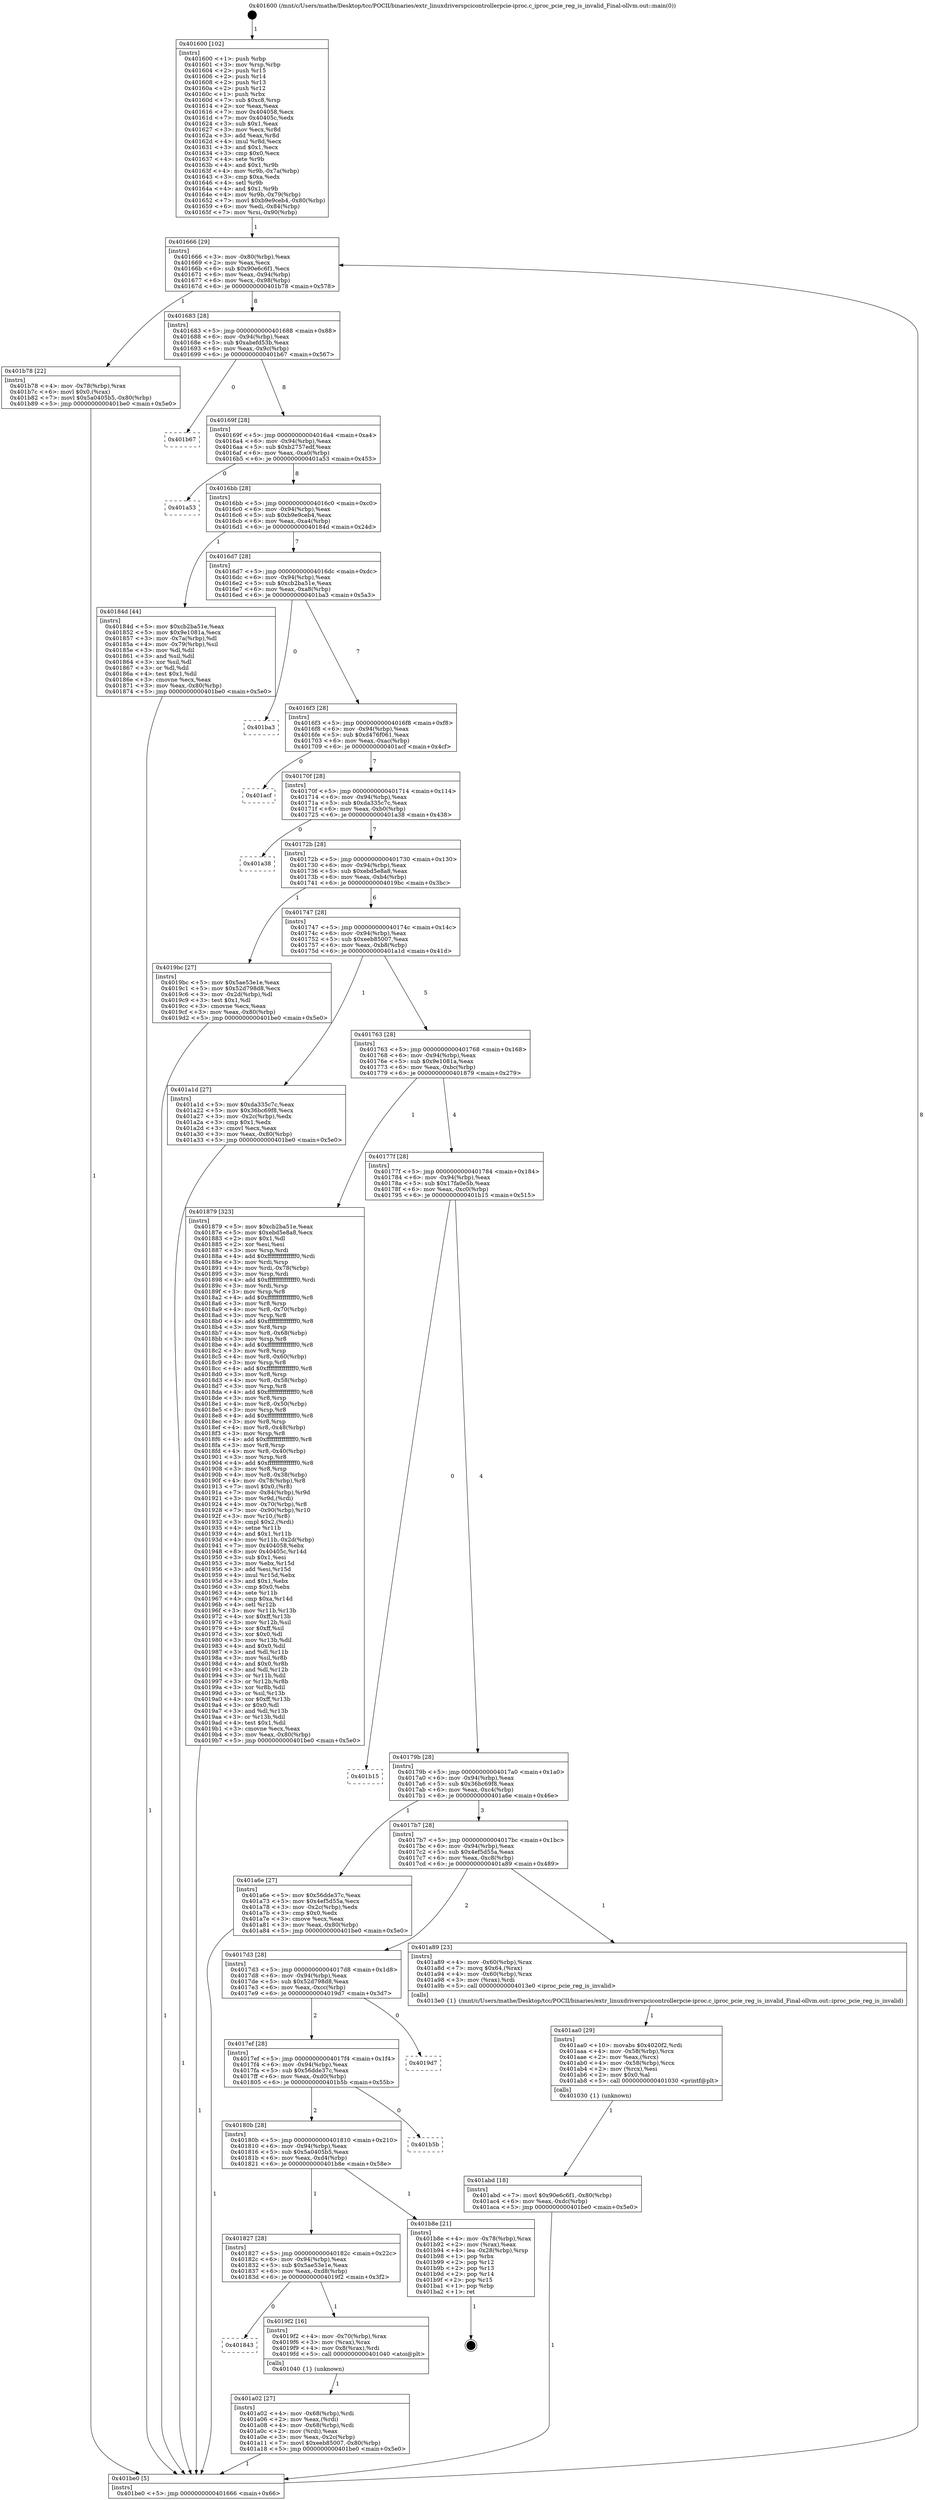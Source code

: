 digraph "0x401600" {
  label = "0x401600 (/mnt/c/Users/mathe/Desktop/tcc/POCII/binaries/extr_linuxdriverspcicontrollerpcie-iproc.c_iproc_pcie_reg_is_invalid_Final-ollvm.out::main(0))"
  labelloc = "t"
  node[shape=record]

  Entry [label="",width=0.3,height=0.3,shape=circle,fillcolor=black,style=filled]
  "0x401666" [label="{
     0x401666 [29]\l
     | [instrs]\l
     &nbsp;&nbsp;0x401666 \<+3\>: mov -0x80(%rbp),%eax\l
     &nbsp;&nbsp;0x401669 \<+2\>: mov %eax,%ecx\l
     &nbsp;&nbsp;0x40166b \<+6\>: sub $0x90e6c6f1,%ecx\l
     &nbsp;&nbsp;0x401671 \<+6\>: mov %eax,-0x94(%rbp)\l
     &nbsp;&nbsp;0x401677 \<+6\>: mov %ecx,-0x98(%rbp)\l
     &nbsp;&nbsp;0x40167d \<+6\>: je 0000000000401b78 \<main+0x578\>\l
  }"]
  "0x401b78" [label="{
     0x401b78 [22]\l
     | [instrs]\l
     &nbsp;&nbsp;0x401b78 \<+4\>: mov -0x78(%rbp),%rax\l
     &nbsp;&nbsp;0x401b7c \<+6\>: movl $0x0,(%rax)\l
     &nbsp;&nbsp;0x401b82 \<+7\>: movl $0x5a0405b5,-0x80(%rbp)\l
     &nbsp;&nbsp;0x401b89 \<+5\>: jmp 0000000000401be0 \<main+0x5e0\>\l
  }"]
  "0x401683" [label="{
     0x401683 [28]\l
     | [instrs]\l
     &nbsp;&nbsp;0x401683 \<+5\>: jmp 0000000000401688 \<main+0x88\>\l
     &nbsp;&nbsp;0x401688 \<+6\>: mov -0x94(%rbp),%eax\l
     &nbsp;&nbsp;0x40168e \<+5\>: sub $0xabefd53b,%eax\l
     &nbsp;&nbsp;0x401693 \<+6\>: mov %eax,-0x9c(%rbp)\l
     &nbsp;&nbsp;0x401699 \<+6\>: je 0000000000401b67 \<main+0x567\>\l
  }"]
  Exit [label="",width=0.3,height=0.3,shape=circle,fillcolor=black,style=filled,peripheries=2]
  "0x401b67" [label="{
     0x401b67\l
  }", style=dashed]
  "0x40169f" [label="{
     0x40169f [28]\l
     | [instrs]\l
     &nbsp;&nbsp;0x40169f \<+5\>: jmp 00000000004016a4 \<main+0xa4\>\l
     &nbsp;&nbsp;0x4016a4 \<+6\>: mov -0x94(%rbp),%eax\l
     &nbsp;&nbsp;0x4016aa \<+5\>: sub $0xb2757edf,%eax\l
     &nbsp;&nbsp;0x4016af \<+6\>: mov %eax,-0xa0(%rbp)\l
     &nbsp;&nbsp;0x4016b5 \<+6\>: je 0000000000401a53 \<main+0x453\>\l
  }"]
  "0x401abd" [label="{
     0x401abd [18]\l
     | [instrs]\l
     &nbsp;&nbsp;0x401abd \<+7\>: movl $0x90e6c6f1,-0x80(%rbp)\l
     &nbsp;&nbsp;0x401ac4 \<+6\>: mov %eax,-0xdc(%rbp)\l
     &nbsp;&nbsp;0x401aca \<+5\>: jmp 0000000000401be0 \<main+0x5e0\>\l
  }"]
  "0x401a53" [label="{
     0x401a53\l
  }", style=dashed]
  "0x4016bb" [label="{
     0x4016bb [28]\l
     | [instrs]\l
     &nbsp;&nbsp;0x4016bb \<+5\>: jmp 00000000004016c0 \<main+0xc0\>\l
     &nbsp;&nbsp;0x4016c0 \<+6\>: mov -0x94(%rbp),%eax\l
     &nbsp;&nbsp;0x4016c6 \<+5\>: sub $0xb9e9ceb4,%eax\l
     &nbsp;&nbsp;0x4016cb \<+6\>: mov %eax,-0xa4(%rbp)\l
     &nbsp;&nbsp;0x4016d1 \<+6\>: je 000000000040184d \<main+0x24d\>\l
  }"]
  "0x401aa0" [label="{
     0x401aa0 [29]\l
     | [instrs]\l
     &nbsp;&nbsp;0x401aa0 \<+10\>: movabs $0x4020f2,%rdi\l
     &nbsp;&nbsp;0x401aaa \<+4\>: mov -0x58(%rbp),%rcx\l
     &nbsp;&nbsp;0x401aae \<+2\>: mov %eax,(%rcx)\l
     &nbsp;&nbsp;0x401ab0 \<+4\>: mov -0x58(%rbp),%rcx\l
     &nbsp;&nbsp;0x401ab4 \<+2\>: mov (%rcx),%esi\l
     &nbsp;&nbsp;0x401ab6 \<+2\>: mov $0x0,%al\l
     &nbsp;&nbsp;0x401ab8 \<+5\>: call 0000000000401030 \<printf@plt\>\l
     | [calls]\l
     &nbsp;&nbsp;0x401030 \{1\} (unknown)\l
  }"]
  "0x40184d" [label="{
     0x40184d [44]\l
     | [instrs]\l
     &nbsp;&nbsp;0x40184d \<+5\>: mov $0xcb2ba51e,%eax\l
     &nbsp;&nbsp;0x401852 \<+5\>: mov $0x9e1081a,%ecx\l
     &nbsp;&nbsp;0x401857 \<+3\>: mov -0x7a(%rbp),%dl\l
     &nbsp;&nbsp;0x40185a \<+4\>: mov -0x79(%rbp),%sil\l
     &nbsp;&nbsp;0x40185e \<+3\>: mov %dl,%dil\l
     &nbsp;&nbsp;0x401861 \<+3\>: and %sil,%dil\l
     &nbsp;&nbsp;0x401864 \<+3\>: xor %sil,%dl\l
     &nbsp;&nbsp;0x401867 \<+3\>: or %dl,%dil\l
     &nbsp;&nbsp;0x40186a \<+4\>: test $0x1,%dil\l
     &nbsp;&nbsp;0x40186e \<+3\>: cmovne %ecx,%eax\l
     &nbsp;&nbsp;0x401871 \<+3\>: mov %eax,-0x80(%rbp)\l
     &nbsp;&nbsp;0x401874 \<+5\>: jmp 0000000000401be0 \<main+0x5e0\>\l
  }"]
  "0x4016d7" [label="{
     0x4016d7 [28]\l
     | [instrs]\l
     &nbsp;&nbsp;0x4016d7 \<+5\>: jmp 00000000004016dc \<main+0xdc\>\l
     &nbsp;&nbsp;0x4016dc \<+6\>: mov -0x94(%rbp),%eax\l
     &nbsp;&nbsp;0x4016e2 \<+5\>: sub $0xcb2ba51e,%eax\l
     &nbsp;&nbsp;0x4016e7 \<+6\>: mov %eax,-0xa8(%rbp)\l
     &nbsp;&nbsp;0x4016ed \<+6\>: je 0000000000401ba3 \<main+0x5a3\>\l
  }"]
  "0x401be0" [label="{
     0x401be0 [5]\l
     | [instrs]\l
     &nbsp;&nbsp;0x401be0 \<+5\>: jmp 0000000000401666 \<main+0x66\>\l
  }"]
  "0x401600" [label="{
     0x401600 [102]\l
     | [instrs]\l
     &nbsp;&nbsp;0x401600 \<+1\>: push %rbp\l
     &nbsp;&nbsp;0x401601 \<+3\>: mov %rsp,%rbp\l
     &nbsp;&nbsp;0x401604 \<+2\>: push %r15\l
     &nbsp;&nbsp;0x401606 \<+2\>: push %r14\l
     &nbsp;&nbsp;0x401608 \<+2\>: push %r13\l
     &nbsp;&nbsp;0x40160a \<+2\>: push %r12\l
     &nbsp;&nbsp;0x40160c \<+1\>: push %rbx\l
     &nbsp;&nbsp;0x40160d \<+7\>: sub $0xc8,%rsp\l
     &nbsp;&nbsp;0x401614 \<+2\>: xor %eax,%eax\l
     &nbsp;&nbsp;0x401616 \<+7\>: mov 0x404058,%ecx\l
     &nbsp;&nbsp;0x40161d \<+7\>: mov 0x40405c,%edx\l
     &nbsp;&nbsp;0x401624 \<+3\>: sub $0x1,%eax\l
     &nbsp;&nbsp;0x401627 \<+3\>: mov %ecx,%r8d\l
     &nbsp;&nbsp;0x40162a \<+3\>: add %eax,%r8d\l
     &nbsp;&nbsp;0x40162d \<+4\>: imul %r8d,%ecx\l
     &nbsp;&nbsp;0x401631 \<+3\>: and $0x1,%ecx\l
     &nbsp;&nbsp;0x401634 \<+3\>: cmp $0x0,%ecx\l
     &nbsp;&nbsp;0x401637 \<+4\>: sete %r9b\l
     &nbsp;&nbsp;0x40163b \<+4\>: and $0x1,%r9b\l
     &nbsp;&nbsp;0x40163f \<+4\>: mov %r9b,-0x7a(%rbp)\l
     &nbsp;&nbsp;0x401643 \<+3\>: cmp $0xa,%edx\l
     &nbsp;&nbsp;0x401646 \<+4\>: setl %r9b\l
     &nbsp;&nbsp;0x40164a \<+4\>: and $0x1,%r9b\l
     &nbsp;&nbsp;0x40164e \<+4\>: mov %r9b,-0x79(%rbp)\l
     &nbsp;&nbsp;0x401652 \<+7\>: movl $0xb9e9ceb4,-0x80(%rbp)\l
     &nbsp;&nbsp;0x401659 \<+6\>: mov %edi,-0x84(%rbp)\l
     &nbsp;&nbsp;0x40165f \<+7\>: mov %rsi,-0x90(%rbp)\l
  }"]
  "0x401a02" [label="{
     0x401a02 [27]\l
     | [instrs]\l
     &nbsp;&nbsp;0x401a02 \<+4\>: mov -0x68(%rbp),%rdi\l
     &nbsp;&nbsp;0x401a06 \<+2\>: mov %eax,(%rdi)\l
     &nbsp;&nbsp;0x401a08 \<+4\>: mov -0x68(%rbp),%rdi\l
     &nbsp;&nbsp;0x401a0c \<+2\>: mov (%rdi),%eax\l
     &nbsp;&nbsp;0x401a0e \<+3\>: mov %eax,-0x2c(%rbp)\l
     &nbsp;&nbsp;0x401a11 \<+7\>: movl $0xeeb85007,-0x80(%rbp)\l
     &nbsp;&nbsp;0x401a18 \<+5\>: jmp 0000000000401be0 \<main+0x5e0\>\l
  }"]
  "0x401ba3" [label="{
     0x401ba3\l
  }", style=dashed]
  "0x4016f3" [label="{
     0x4016f3 [28]\l
     | [instrs]\l
     &nbsp;&nbsp;0x4016f3 \<+5\>: jmp 00000000004016f8 \<main+0xf8\>\l
     &nbsp;&nbsp;0x4016f8 \<+6\>: mov -0x94(%rbp),%eax\l
     &nbsp;&nbsp;0x4016fe \<+5\>: sub $0xd476f061,%eax\l
     &nbsp;&nbsp;0x401703 \<+6\>: mov %eax,-0xac(%rbp)\l
     &nbsp;&nbsp;0x401709 \<+6\>: je 0000000000401acf \<main+0x4cf\>\l
  }"]
  "0x401843" [label="{
     0x401843\l
  }", style=dashed]
  "0x401acf" [label="{
     0x401acf\l
  }", style=dashed]
  "0x40170f" [label="{
     0x40170f [28]\l
     | [instrs]\l
     &nbsp;&nbsp;0x40170f \<+5\>: jmp 0000000000401714 \<main+0x114\>\l
     &nbsp;&nbsp;0x401714 \<+6\>: mov -0x94(%rbp),%eax\l
     &nbsp;&nbsp;0x40171a \<+5\>: sub $0xda335c7c,%eax\l
     &nbsp;&nbsp;0x40171f \<+6\>: mov %eax,-0xb0(%rbp)\l
     &nbsp;&nbsp;0x401725 \<+6\>: je 0000000000401a38 \<main+0x438\>\l
  }"]
  "0x4019f2" [label="{
     0x4019f2 [16]\l
     | [instrs]\l
     &nbsp;&nbsp;0x4019f2 \<+4\>: mov -0x70(%rbp),%rax\l
     &nbsp;&nbsp;0x4019f6 \<+3\>: mov (%rax),%rax\l
     &nbsp;&nbsp;0x4019f9 \<+4\>: mov 0x8(%rax),%rdi\l
     &nbsp;&nbsp;0x4019fd \<+5\>: call 0000000000401040 \<atoi@plt\>\l
     | [calls]\l
     &nbsp;&nbsp;0x401040 \{1\} (unknown)\l
  }"]
  "0x401a38" [label="{
     0x401a38\l
  }", style=dashed]
  "0x40172b" [label="{
     0x40172b [28]\l
     | [instrs]\l
     &nbsp;&nbsp;0x40172b \<+5\>: jmp 0000000000401730 \<main+0x130\>\l
     &nbsp;&nbsp;0x401730 \<+6\>: mov -0x94(%rbp),%eax\l
     &nbsp;&nbsp;0x401736 \<+5\>: sub $0xebd5e8a8,%eax\l
     &nbsp;&nbsp;0x40173b \<+6\>: mov %eax,-0xb4(%rbp)\l
     &nbsp;&nbsp;0x401741 \<+6\>: je 00000000004019bc \<main+0x3bc\>\l
  }"]
  "0x401827" [label="{
     0x401827 [28]\l
     | [instrs]\l
     &nbsp;&nbsp;0x401827 \<+5\>: jmp 000000000040182c \<main+0x22c\>\l
     &nbsp;&nbsp;0x40182c \<+6\>: mov -0x94(%rbp),%eax\l
     &nbsp;&nbsp;0x401832 \<+5\>: sub $0x5ae53e1e,%eax\l
     &nbsp;&nbsp;0x401837 \<+6\>: mov %eax,-0xd8(%rbp)\l
     &nbsp;&nbsp;0x40183d \<+6\>: je 00000000004019f2 \<main+0x3f2\>\l
  }"]
  "0x4019bc" [label="{
     0x4019bc [27]\l
     | [instrs]\l
     &nbsp;&nbsp;0x4019bc \<+5\>: mov $0x5ae53e1e,%eax\l
     &nbsp;&nbsp;0x4019c1 \<+5\>: mov $0x52d798d8,%ecx\l
     &nbsp;&nbsp;0x4019c6 \<+3\>: mov -0x2d(%rbp),%dl\l
     &nbsp;&nbsp;0x4019c9 \<+3\>: test $0x1,%dl\l
     &nbsp;&nbsp;0x4019cc \<+3\>: cmovne %ecx,%eax\l
     &nbsp;&nbsp;0x4019cf \<+3\>: mov %eax,-0x80(%rbp)\l
     &nbsp;&nbsp;0x4019d2 \<+5\>: jmp 0000000000401be0 \<main+0x5e0\>\l
  }"]
  "0x401747" [label="{
     0x401747 [28]\l
     | [instrs]\l
     &nbsp;&nbsp;0x401747 \<+5\>: jmp 000000000040174c \<main+0x14c\>\l
     &nbsp;&nbsp;0x40174c \<+6\>: mov -0x94(%rbp),%eax\l
     &nbsp;&nbsp;0x401752 \<+5\>: sub $0xeeb85007,%eax\l
     &nbsp;&nbsp;0x401757 \<+6\>: mov %eax,-0xb8(%rbp)\l
     &nbsp;&nbsp;0x40175d \<+6\>: je 0000000000401a1d \<main+0x41d\>\l
  }"]
  "0x401b8e" [label="{
     0x401b8e [21]\l
     | [instrs]\l
     &nbsp;&nbsp;0x401b8e \<+4\>: mov -0x78(%rbp),%rax\l
     &nbsp;&nbsp;0x401b92 \<+2\>: mov (%rax),%eax\l
     &nbsp;&nbsp;0x401b94 \<+4\>: lea -0x28(%rbp),%rsp\l
     &nbsp;&nbsp;0x401b98 \<+1\>: pop %rbx\l
     &nbsp;&nbsp;0x401b99 \<+2\>: pop %r12\l
     &nbsp;&nbsp;0x401b9b \<+2\>: pop %r13\l
     &nbsp;&nbsp;0x401b9d \<+2\>: pop %r14\l
     &nbsp;&nbsp;0x401b9f \<+2\>: pop %r15\l
     &nbsp;&nbsp;0x401ba1 \<+1\>: pop %rbp\l
     &nbsp;&nbsp;0x401ba2 \<+1\>: ret\l
  }"]
  "0x401a1d" [label="{
     0x401a1d [27]\l
     | [instrs]\l
     &nbsp;&nbsp;0x401a1d \<+5\>: mov $0xda335c7c,%eax\l
     &nbsp;&nbsp;0x401a22 \<+5\>: mov $0x36bc69f8,%ecx\l
     &nbsp;&nbsp;0x401a27 \<+3\>: mov -0x2c(%rbp),%edx\l
     &nbsp;&nbsp;0x401a2a \<+3\>: cmp $0x1,%edx\l
     &nbsp;&nbsp;0x401a2d \<+3\>: cmovl %ecx,%eax\l
     &nbsp;&nbsp;0x401a30 \<+3\>: mov %eax,-0x80(%rbp)\l
     &nbsp;&nbsp;0x401a33 \<+5\>: jmp 0000000000401be0 \<main+0x5e0\>\l
  }"]
  "0x401763" [label="{
     0x401763 [28]\l
     | [instrs]\l
     &nbsp;&nbsp;0x401763 \<+5\>: jmp 0000000000401768 \<main+0x168\>\l
     &nbsp;&nbsp;0x401768 \<+6\>: mov -0x94(%rbp),%eax\l
     &nbsp;&nbsp;0x40176e \<+5\>: sub $0x9e1081a,%eax\l
     &nbsp;&nbsp;0x401773 \<+6\>: mov %eax,-0xbc(%rbp)\l
     &nbsp;&nbsp;0x401779 \<+6\>: je 0000000000401879 \<main+0x279\>\l
  }"]
  "0x40180b" [label="{
     0x40180b [28]\l
     | [instrs]\l
     &nbsp;&nbsp;0x40180b \<+5\>: jmp 0000000000401810 \<main+0x210\>\l
     &nbsp;&nbsp;0x401810 \<+6\>: mov -0x94(%rbp),%eax\l
     &nbsp;&nbsp;0x401816 \<+5\>: sub $0x5a0405b5,%eax\l
     &nbsp;&nbsp;0x40181b \<+6\>: mov %eax,-0xd4(%rbp)\l
     &nbsp;&nbsp;0x401821 \<+6\>: je 0000000000401b8e \<main+0x58e\>\l
  }"]
  "0x401879" [label="{
     0x401879 [323]\l
     | [instrs]\l
     &nbsp;&nbsp;0x401879 \<+5\>: mov $0xcb2ba51e,%eax\l
     &nbsp;&nbsp;0x40187e \<+5\>: mov $0xebd5e8a8,%ecx\l
     &nbsp;&nbsp;0x401883 \<+2\>: mov $0x1,%dl\l
     &nbsp;&nbsp;0x401885 \<+2\>: xor %esi,%esi\l
     &nbsp;&nbsp;0x401887 \<+3\>: mov %rsp,%rdi\l
     &nbsp;&nbsp;0x40188a \<+4\>: add $0xfffffffffffffff0,%rdi\l
     &nbsp;&nbsp;0x40188e \<+3\>: mov %rdi,%rsp\l
     &nbsp;&nbsp;0x401891 \<+4\>: mov %rdi,-0x78(%rbp)\l
     &nbsp;&nbsp;0x401895 \<+3\>: mov %rsp,%rdi\l
     &nbsp;&nbsp;0x401898 \<+4\>: add $0xfffffffffffffff0,%rdi\l
     &nbsp;&nbsp;0x40189c \<+3\>: mov %rdi,%rsp\l
     &nbsp;&nbsp;0x40189f \<+3\>: mov %rsp,%r8\l
     &nbsp;&nbsp;0x4018a2 \<+4\>: add $0xfffffffffffffff0,%r8\l
     &nbsp;&nbsp;0x4018a6 \<+3\>: mov %r8,%rsp\l
     &nbsp;&nbsp;0x4018a9 \<+4\>: mov %r8,-0x70(%rbp)\l
     &nbsp;&nbsp;0x4018ad \<+3\>: mov %rsp,%r8\l
     &nbsp;&nbsp;0x4018b0 \<+4\>: add $0xfffffffffffffff0,%r8\l
     &nbsp;&nbsp;0x4018b4 \<+3\>: mov %r8,%rsp\l
     &nbsp;&nbsp;0x4018b7 \<+4\>: mov %r8,-0x68(%rbp)\l
     &nbsp;&nbsp;0x4018bb \<+3\>: mov %rsp,%r8\l
     &nbsp;&nbsp;0x4018be \<+4\>: add $0xfffffffffffffff0,%r8\l
     &nbsp;&nbsp;0x4018c2 \<+3\>: mov %r8,%rsp\l
     &nbsp;&nbsp;0x4018c5 \<+4\>: mov %r8,-0x60(%rbp)\l
     &nbsp;&nbsp;0x4018c9 \<+3\>: mov %rsp,%r8\l
     &nbsp;&nbsp;0x4018cc \<+4\>: add $0xfffffffffffffff0,%r8\l
     &nbsp;&nbsp;0x4018d0 \<+3\>: mov %r8,%rsp\l
     &nbsp;&nbsp;0x4018d3 \<+4\>: mov %r8,-0x58(%rbp)\l
     &nbsp;&nbsp;0x4018d7 \<+3\>: mov %rsp,%r8\l
     &nbsp;&nbsp;0x4018da \<+4\>: add $0xfffffffffffffff0,%r8\l
     &nbsp;&nbsp;0x4018de \<+3\>: mov %r8,%rsp\l
     &nbsp;&nbsp;0x4018e1 \<+4\>: mov %r8,-0x50(%rbp)\l
     &nbsp;&nbsp;0x4018e5 \<+3\>: mov %rsp,%r8\l
     &nbsp;&nbsp;0x4018e8 \<+4\>: add $0xfffffffffffffff0,%r8\l
     &nbsp;&nbsp;0x4018ec \<+3\>: mov %r8,%rsp\l
     &nbsp;&nbsp;0x4018ef \<+4\>: mov %r8,-0x48(%rbp)\l
     &nbsp;&nbsp;0x4018f3 \<+3\>: mov %rsp,%r8\l
     &nbsp;&nbsp;0x4018f6 \<+4\>: add $0xfffffffffffffff0,%r8\l
     &nbsp;&nbsp;0x4018fa \<+3\>: mov %r8,%rsp\l
     &nbsp;&nbsp;0x4018fd \<+4\>: mov %r8,-0x40(%rbp)\l
     &nbsp;&nbsp;0x401901 \<+3\>: mov %rsp,%r8\l
     &nbsp;&nbsp;0x401904 \<+4\>: add $0xfffffffffffffff0,%r8\l
     &nbsp;&nbsp;0x401908 \<+3\>: mov %r8,%rsp\l
     &nbsp;&nbsp;0x40190b \<+4\>: mov %r8,-0x38(%rbp)\l
     &nbsp;&nbsp;0x40190f \<+4\>: mov -0x78(%rbp),%r8\l
     &nbsp;&nbsp;0x401913 \<+7\>: movl $0x0,(%r8)\l
     &nbsp;&nbsp;0x40191a \<+7\>: mov -0x84(%rbp),%r9d\l
     &nbsp;&nbsp;0x401921 \<+3\>: mov %r9d,(%rdi)\l
     &nbsp;&nbsp;0x401924 \<+4\>: mov -0x70(%rbp),%r8\l
     &nbsp;&nbsp;0x401928 \<+7\>: mov -0x90(%rbp),%r10\l
     &nbsp;&nbsp;0x40192f \<+3\>: mov %r10,(%r8)\l
     &nbsp;&nbsp;0x401932 \<+3\>: cmpl $0x2,(%rdi)\l
     &nbsp;&nbsp;0x401935 \<+4\>: setne %r11b\l
     &nbsp;&nbsp;0x401939 \<+4\>: and $0x1,%r11b\l
     &nbsp;&nbsp;0x40193d \<+4\>: mov %r11b,-0x2d(%rbp)\l
     &nbsp;&nbsp;0x401941 \<+7\>: mov 0x404058,%ebx\l
     &nbsp;&nbsp;0x401948 \<+8\>: mov 0x40405c,%r14d\l
     &nbsp;&nbsp;0x401950 \<+3\>: sub $0x1,%esi\l
     &nbsp;&nbsp;0x401953 \<+3\>: mov %ebx,%r15d\l
     &nbsp;&nbsp;0x401956 \<+3\>: add %esi,%r15d\l
     &nbsp;&nbsp;0x401959 \<+4\>: imul %r15d,%ebx\l
     &nbsp;&nbsp;0x40195d \<+3\>: and $0x1,%ebx\l
     &nbsp;&nbsp;0x401960 \<+3\>: cmp $0x0,%ebx\l
     &nbsp;&nbsp;0x401963 \<+4\>: sete %r11b\l
     &nbsp;&nbsp;0x401967 \<+4\>: cmp $0xa,%r14d\l
     &nbsp;&nbsp;0x40196b \<+4\>: setl %r12b\l
     &nbsp;&nbsp;0x40196f \<+3\>: mov %r11b,%r13b\l
     &nbsp;&nbsp;0x401972 \<+4\>: xor $0xff,%r13b\l
     &nbsp;&nbsp;0x401976 \<+3\>: mov %r12b,%sil\l
     &nbsp;&nbsp;0x401979 \<+4\>: xor $0xff,%sil\l
     &nbsp;&nbsp;0x40197d \<+3\>: xor $0x0,%dl\l
     &nbsp;&nbsp;0x401980 \<+3\>: mov %r13b,%dil\l
     &nbsp;&nbsp;0x401983 \<+4\>: and $0x0,%dil\l
     &nbsp;&nbsp;0x401987 \<+3\>: and %dl,%r11b\l
     &nbsp;&nbsp;0x40198a \<+3\>: mov %sil,%r8b\l
     &nbsp;&nbsp;0x40198d \<+4\>: and $0x0,%r8b\l
     &nbsp;&nbsp;0x401991 \<+3\>: and %dl,%r12b\l
     &nbsp;&nbsp;0x401994 \<+3\>: or %r11b,%dil\l
     &nbsp;&nbsp;0x401997 \<+3\>: or %r12b,%r8b\l
     &nbsp;&nbsp;0x40199a \<+3\>: xor %r8b,%dil\l
     &nbsp;&nbsp;0x40199d \<+3\>: or %sil,%r13b\l
     &nbsp;&nbsp;0x4019a0 \<+4\>: xor $0xff,%r13b\l
     &nbsp;&nbsp;0x4019a4 \<+3\>: or $0x0,%dl\l
     &nbsp;&nbsp;0x4019a7 \<+3\>: and %dl,%r13b\l
     &nbsp;&nbsp;0x4019aa \<+3\>: or %r13b,%dil\l
     &nbsp;&nbsp;0x4019ad \<+4\>: test $0x1,%dil\l
     &nbsp;&nbsp;0x4019b1 \<+3\>: cmovne %ecx,%eax\l
     &nbsp;&nbsp;0x4019b4 \<+3\>: mov %eax,-0x80(%rbp)\l
     &nbsp;&nbsp;0x4019b7 \<+5\>: jmp 0000000000401be0 \<main+0x5e0\>\l
  }"]
  "0x40177f" [label="{
     0x40177f [28]\l
     | [instrs]\l
     &nbsp;&nbsp;0x40177f \<+5\>: jmp 0000000000401784 \<main+0x184\>\l
     &nbsp;&nbsp;0x401784 \<+6\>: mov -0x94(%rbp),%eax\l
     &nbsp;&nbsp;0x40178a \<+5\>: sub $0x17fa0e5b,%eax\l
     &nbsp;&nbsp;0x40178f \<+6\>: mov %eax,-0xc0(%rbp)\l
     &nbsp;&nbsp;0x401795 \<+6\>: je 0000000000401b15 \<main+0x515\>\l
  }"]
  "0x401b5b" [label="{
     0x401b5b\l
  }", style=dashed]
  "0x4017ef" [label="{
     0x4017ef [28]\l
     | [instrs]\l
     &nbsp;&nbsp;0x4017ef \<+5\>: jmp 00000000004017f4 \<main+0x1f4\>\l
     &nbsp;&nbsp;0x4017f4 \<+6\>: mov -0x94(%rbp),%eax\l
     &nbsp;&nbsp;0x4017fa \<+5\>: sub $0x56dde37c,%eax\l
     &nbsp;&nbsp;0x4017ff \<+6\>: mov %eax,-0xd0(%rbp)\l
     &nbsp;&nbsp;0x401805 \<+6\>: je 0000000000401b5b \<main+0x55b\>\l
  }"]
  "0x401b15" [label="{
     0x401b15\l
  }", style=dashed]
  "0x40179b" [label="{
     0x40179b [28]\l
     | [instrs]\l
     &nbsp;&nbsp;0x40179b \<+5\>: jmp 00000000004017a0 \<main+0x1a0\>\l
     &nbsp;&nbsp;0x4017a0 \<+6\>: mov -0x94(%rbp),%eax\l
     &nbsp;&nbsp;0x4017a6 \<+5\>: sub $0x36bc69f8,%eax\l
     &nbsp;&nbsp;0x4017ab \<+6\>: mov %eax,-0xc4(%rbp)\l
     &nbsp;&nbsp;0x4017b1 \<+6\>: je 0000000000401a6e \<main+0x46e\>\l
  }"]
  "0x4019d7" [label="{
     0x4019d7\l
  }", style=dashed]
  "0x401a6e" [label="{
     0x401a6e [27]\l
     | [instrs]\l
     &nbsp;&nbsp;0x401a6e \<+5\>: mov $0x56dde37c,%eax\l
     &nbsp;&nbsp;0x401a73 \<+5\>: mov $0x4ef5d55a,%ecx\l
     &nbsp;&nbsp;0x401a78 \<+3\>: mov -0x2c(%rbp),%edx\l
     &nbsp;&nbsp;0x401a7b \<+3\>: cmp $0x0,%edx\l
     &nbsp;&nbsp;0x401a7e \<+3\>: cmove %ecx,%eax\l
     &nbsp;&nbsp;0x401a81 \<+3\>: mov %eax,-0x80(%rbp)\l
     &nbsp;&nbsp;0x401a84 \<+5\>: jmp 0000000000401be0 \<main+0x5e0\>\l
  }"]
  "0x4017b7" [label="{
     0x4017b7 [28]\l
     | [instrs]\l
     &nbsp;&nbsp;0x4017b7 \<+5\>: jmp 00000000004017bc \<main+0x1bc\>\l
     &nbsp;&nbsp;0x4017bc \<+6\>: mov -0x94(%rbp),%eax\l
     &nbsp;&nbsp;0x4017c2 \<+5\>: sub $0x4ef5d55a,%eax\l
     &nbsp;&nbsp;0x4017c7 \<+6\>: mov %eax,-0xc8(%rbp)\l
     &nbsp;&nbsp;0x4017cd \<+6\>: je 0000000000401a89 \<main+0x489\>\l
  }"]
  "0x4017d3" [label="{
     0x4017d3 [28]\l
     | [instrs]\l
     &nbsp;&nbsp;0x4017d3 \<+5\>: jmp 00000000004017d8 \<main+0x1d8\>\l
     &nbsp;&nbsp;0x4017d8 \<+6\>: mov -0x94(%rbp),%eax\l
     &nbsp;&nbsp;0x4017de \<+5\>: sub $0x52d798d8,%eax\l
     &nbsp;&nbsp;0x4017e3 \<+6\>: mov %eax,-0xcc(%rbp)\l
     &nbsp;&nbsp;0x4017e9 \<+6\>: je 00000000004019d7 \<main+0x3d7\>\l
  }"]
  "0x401a89" [label="{
     0x401a89 [23]\l
     | [instrs]\l
     &nbsp;&nbsp;0x401a89 \<+4\>: mov -0x60(%rbp),%rax\l
     &nbsp;&nbsp;0x401a8d \<+7\>: movq $0x64,(%rax)\l
     &nbsp;&nbsp;0x401a94 \<+4\>: mov -0x60(%rbp),%rax\l
     &nbsp;&nbsp;0x401a98 \<+3\>: mov (%rax),%rdi\l
     &nbsp;&nbsp;0x401a9b \<+5\>: call 00000000004013e0 \<iproc_pcie_reg_is_invalid\>\l
     | [calls]\l
     &nbsp;&nbsp;0x4013e0 \{1\} (/mnt/c/Users/mathe/Desktop/tcc/POCII/binaries/extr_linuxdriverspcicontrollerpcie-iproc.c_iproc_pcie_reg_is_invalid_Final-ollvm.out::iproc_pcie_reg_is_invalid)\l
  }"]
  Entry -> "0x401600" [label=" 1"]
  "0x401666" -> "0x401b78" [label=" 1"]
  "0x401666" -> "0x401683" [label=" 8"]
  "0x401b8e" -> Exit [label=" 1"]
  "0x401683" -> "0x401b67" [label=" 0"]
  "0x401683" -> "0x40169f" [label=" 8"]
  "0x401b78" -> "0x401be0" [label=" 1"]
  "0x40169f" -> "0x401a53" [label=" 0"]
  "0x40169f" -> "0x4016bb" [label=" 8"]
  "0x401abd" -> "0x401be0" [label=" 1"]
  "0x4016bb" -> "0x40184d" [label=" 1"]
  "0x4016bb" -> "0x4016d7" [label=" 7"]
  "0x40184d" -> "0x401be0" [label=" 1"]
  "0x401600" -> "0x401666" [label=" 1"]
  "0x401be0" -> "0x401666" [label=" 8"]
  "0x401aa0" -> "0x401abd" [label=" 1"]
  "0x4016d7" -> "0x401ba3" [label=" 0"]
  "0x4016d7" -> "0x4016f3" [label=" 7"]
  "0x401a89" -> "0x401aa0" [label=" 1"]
  "0x4016f3" -> "0x401acf" [label=" 0"]
  "0x4016f3" -> "0x40170f" [label=" 7"]
  "0x401a6e" -> "0x401be0" [label=" 1"]
  "0x40170f" -> "0x401a38" [label=" 0"]
  "0x40170f" -> "0x40172b" [label=" 7"]
  "0x401a1d" -> "0x401be0" [label=" 1"]
  "0x40172b" -> "0x4019bc" [label=" 1"]
  "0x40172b" -> "0x401747" [label=" 6"]
  "0x4019f2" -> "0x401a02" [label=" 1"]
  "0x401747" -> "0x401a1d" [label=" 1"]
  "0x401747" -> "0x401763" [label=" 5"]
  "0x401827" -> "0x401843" [label=" 0"]
  "0x401763" -> "0x401879" [label=" 1"]
  "0x401763" -> "0x40177f" [label=" 4"]
  "0x401a02" -> "0x401be0" [label=" 1"]
  "0x401879" -> "0x401be0" [label=" 1"]
  "0x4019bc" -> "0x401be0" [label=" 1"]
  "0x40180b" -> "0x401827" [label=" 1"]
  "0x40177f" -> "0x401b15" [label=" 0"]
  "0x40177f" -> "0x40179b" [label=" 4"]
  "0x401827" -> "0x4019f2" [label=" 1"]
  "0x40179b" -> "0x401a6e" [label=" 1"]
  "0x40179b" -> "0x4017b7" [label=" 3"]
  "0x4017ef" -> "0x40180b" [label=" 2"]
  "0x4017b7" -> "0x401a89" [label=" 1"]
  "0x4017b7" -> "0x4017d3" [label=" 2"]
  "0x4017ef" -> "0x401b5b" [label=" 0"]
  "0x4017d3" -> "0x4019d7" [label=" 0"]
  "0x4017d3" -> "0x4017ef" [label=" 2"]
  "0x40180b" -> "0x401b8e" [label=" 1"]
}
